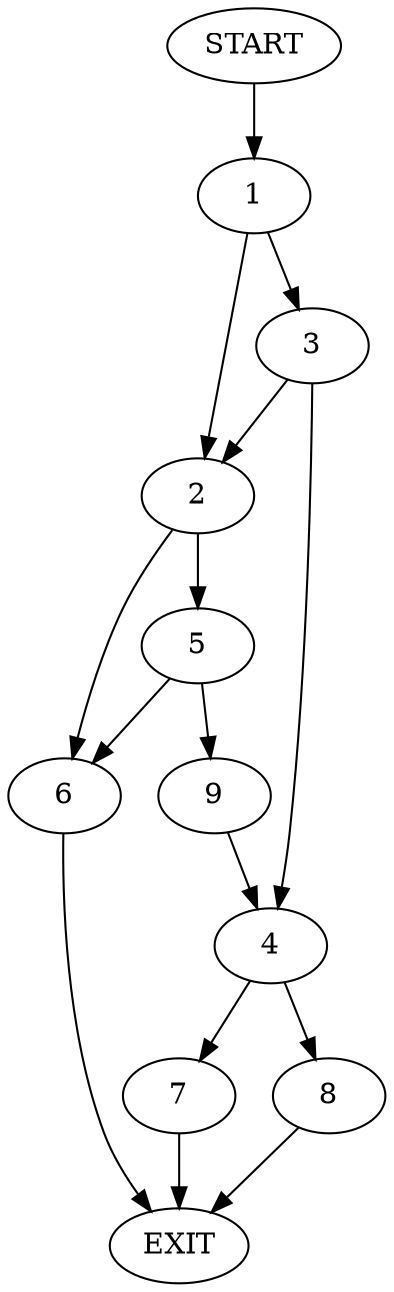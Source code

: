 digraph {
0 [label="START"]
10 [label="EXIT"]
0 -> 1
1 -> 2
1 -> 3
3 -> 2
3 -> 4
2 -> 5
2 -> 6
4 -> 7
4 -> 8
6 -> 10
5 -> 9
5 -> 6
9 -> 4
7 -> 10
8 -> 10
}

